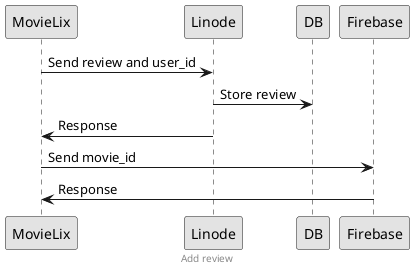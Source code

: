 @startuml

skinparam componentStyle uml2
skinparam monochrome true

footer Add review

MovieLix -> Linode : Send review and user_id
Linode -> DB : Store review
Linode -> MovieLix : Response
MovieLix -> Firebase : Send movie_id
Firebase -> MovieLix : Response

@enduml